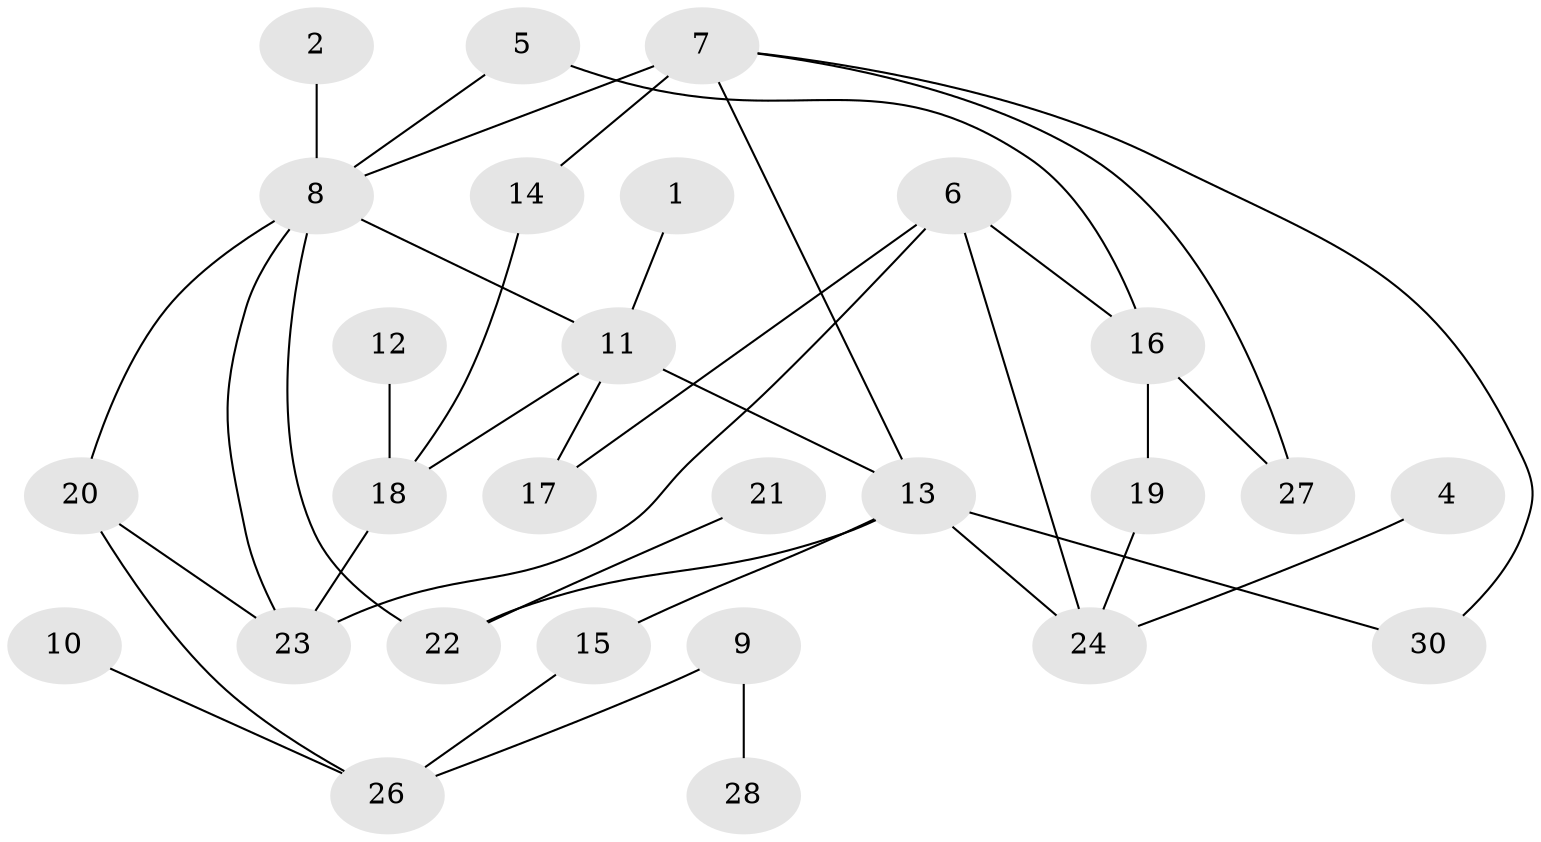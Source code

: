 // original degree distribution, {1: 0.23333333333333334, 3: 0.15, 2: 0.26666666666666666, 5: 0.13333333333333333, 7: 0.016666666666666666, 4: 0.16666666666666666, 0: 0.03333333333333333}
// Generated by graph-tools (version 1.1) at 2025/33/03/09/25 02:33:50]
// undirected, 27 vertices, 38 edges
graph export_dot {
graph [start="1"]
  node [color=gray90,style=filled];
  1;
  2;
  4;
  5;
  6;
  7;
  8;
  9;
  10;
  11;
  12;
  13;
  14;
  15;
  16;
  17;
  18;
  19;
  20;
  21;
  22;
  23;
  24;
  26;
  27;
  28;
  30;
  1 -- 11 [weight=1.0];
  2 -- 8 [weight=3.0];
  4 -- 24 [weight=1.0];
  5 -- 8 [weight=1.0];
  5 -- 16 [weight=1.0];
  6 -- 16 [weight=1.0];
  6 -- 17 [weight=1.0];
  6 -- 23 [weight=1.0];
  6 -- 24 [weight=1.0];
  7 -- 8 [weight=2.0];
  7 -- 13 [weight=2.0];
  7 -- 14 [weight=2.0];
  7 -- 27 [weight=1.0];
  7 -- 30 [weight=1.0];
  8 -- 11 [weight=1.0];
  8 -- 20 [weight=1.0];
  8 -- 22 [weight=2.0];
  8 -- 23 [weight=1.0];
  9 -- 26 [weight=1.0];
  9 -- 28 [weight=1.0];
  10 -- 26 [weight=1.0];
  11 -- 13 [weight=2.0];
  11 -- 17 [weight=3.0];
  11 -- 18 [weight=1.0];
  12 -- 18 [weight=1.0];
  13 -- 15 [weight=1.0];
  13 -- 22 [weight=1.0];
  13 -- 24 [weight=1.0];
  13 -- 30 [weight=1.0];
  14 -- 18 [weight=1.0];
  15 -- 26 [weight=1.0];
  16 -- 19 [weight=1.0];
  16 -- 27 [weight=1.0];
  18 -- 23 [weight=1.0];
  19 -- 24 [weight=1.0];
  20 -- 23 [weight=1.0];
  20 -- 26 [weight=1.0];
  21 -- 22 [weight=1.0];
}
